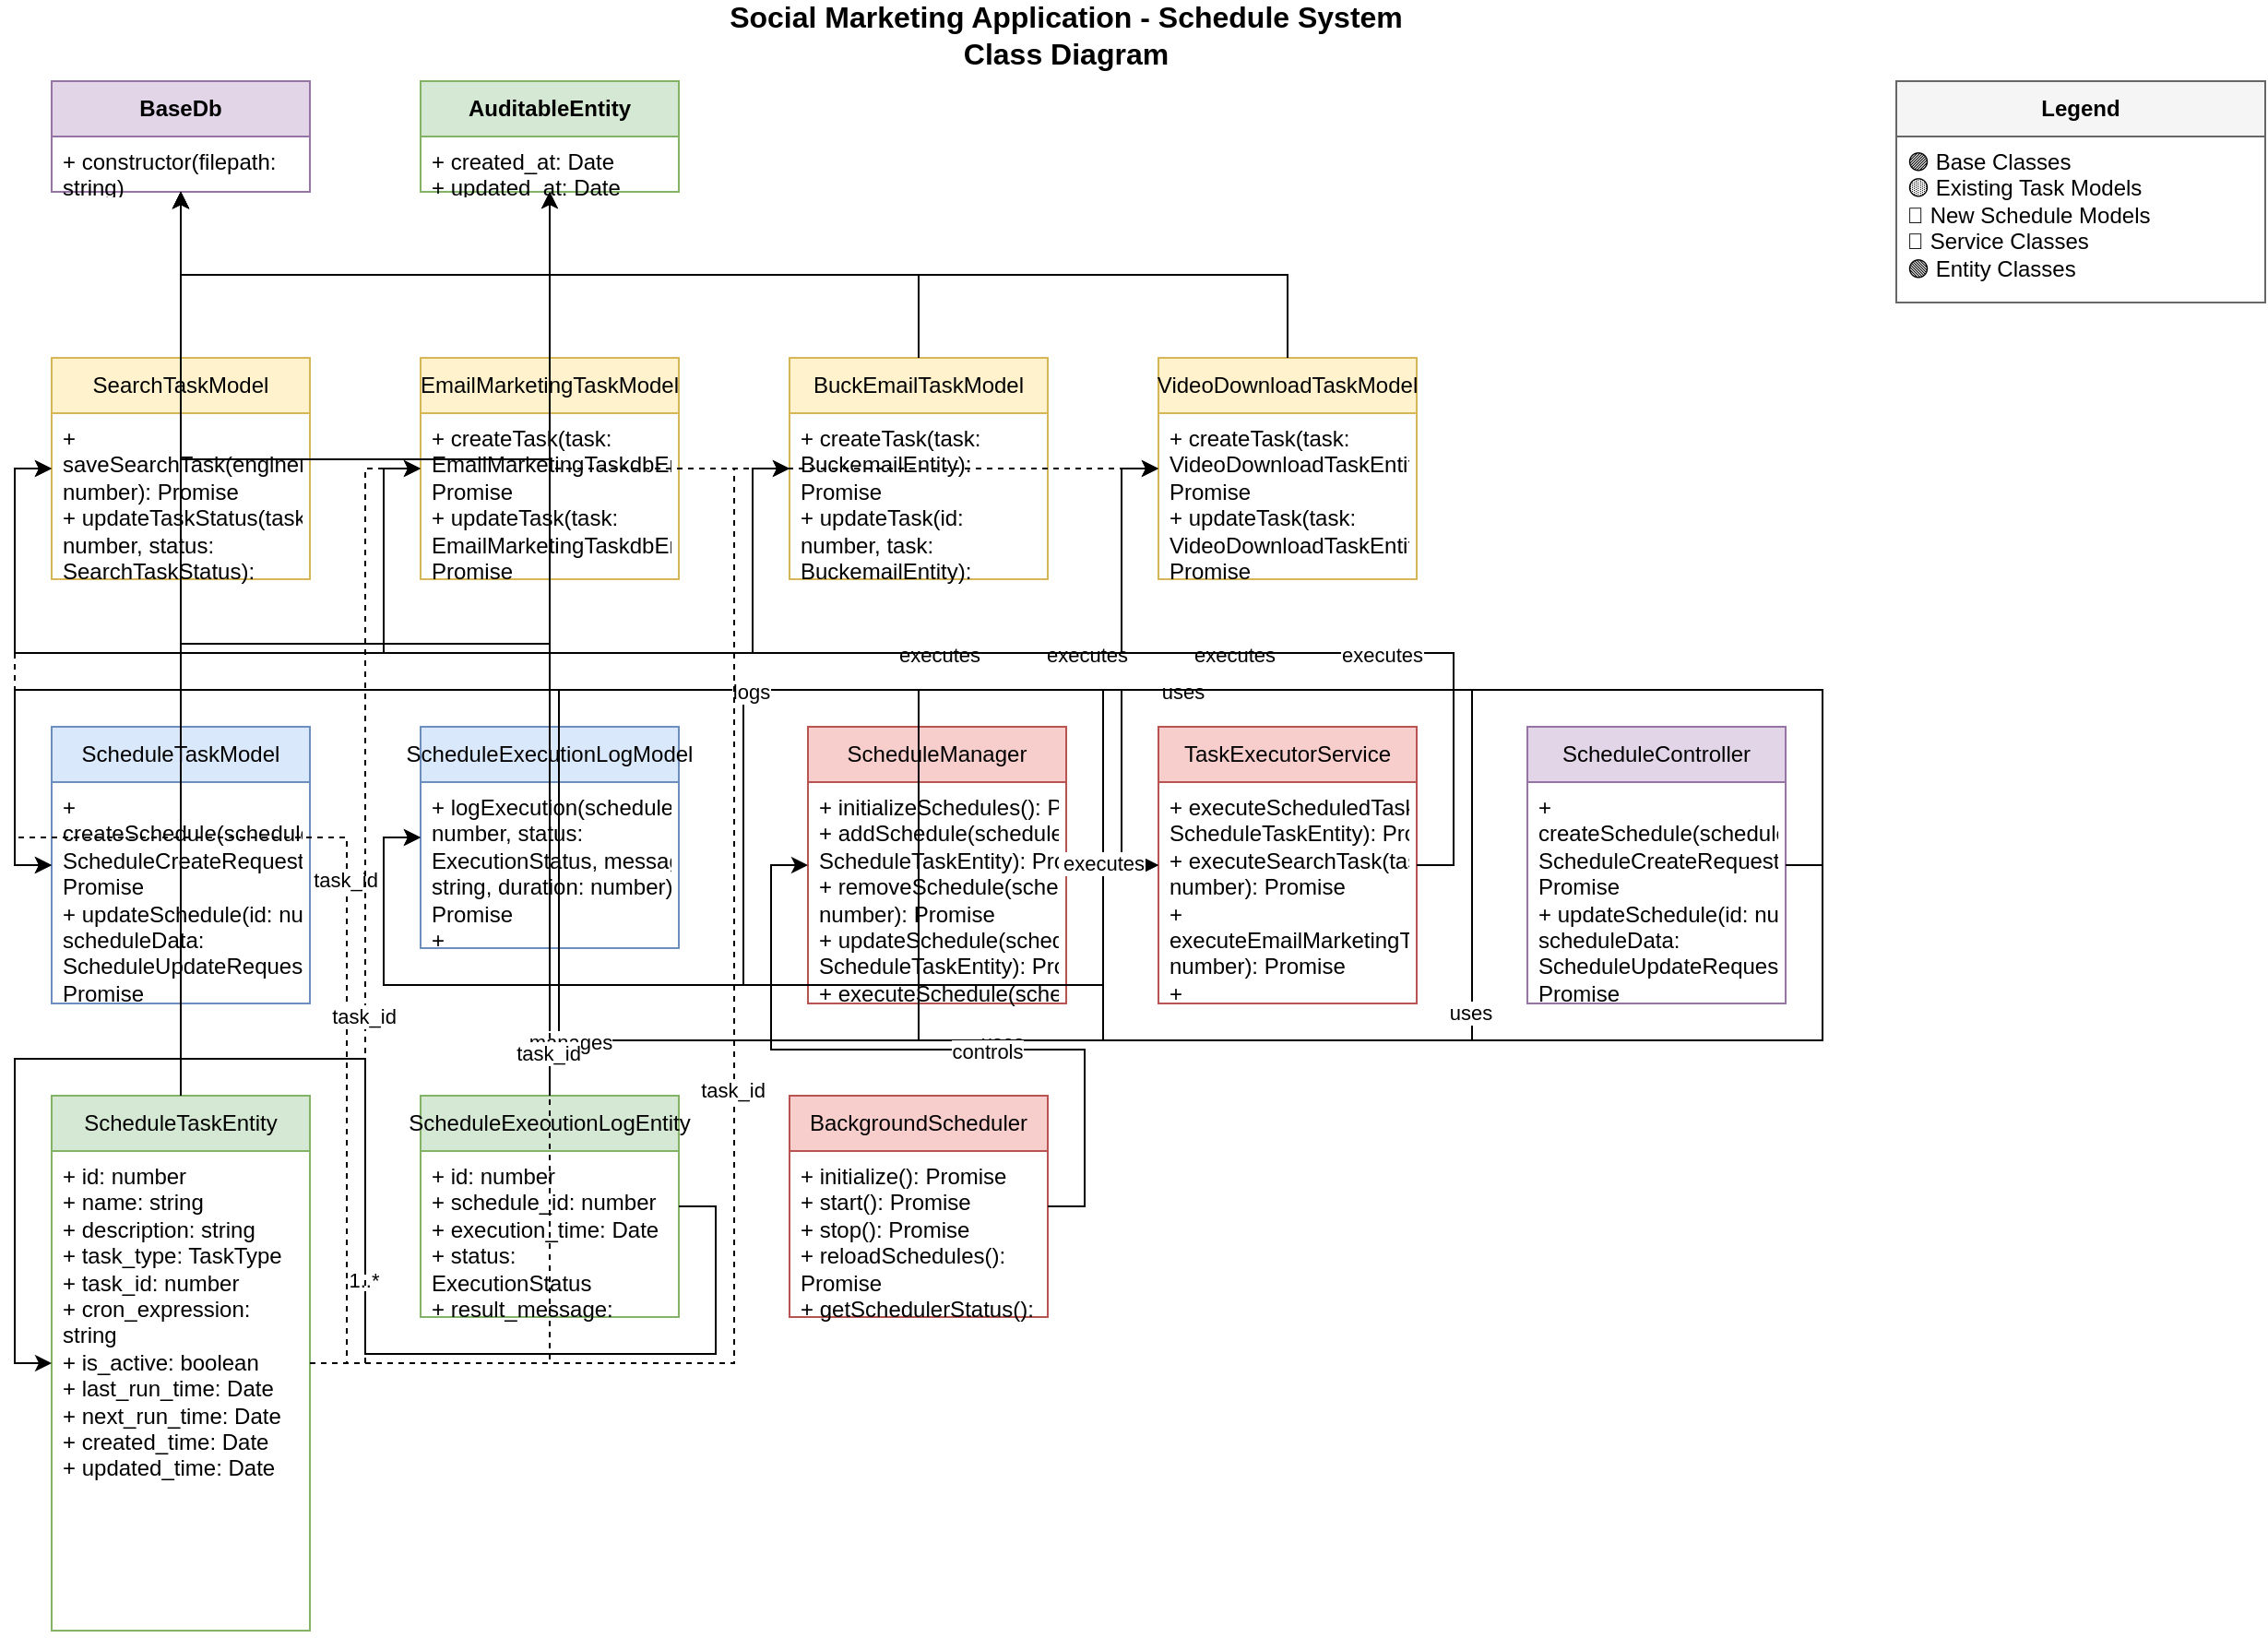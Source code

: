 <mxfile>
    <diagram id="scheduleClassDiagram" name="Schedule-Class-Diagram">
        <mxGraphModel dx="636" dy="911" grid="1" gridSize="10" guides="1" tooltips="1" connect="1" arrows="1" fold="1" page="1" pageScale="1" pageWidth="1600" pageHeight="1200" math="0" shadow="0">
            <root>
                <mxCell id="0"/>
                <mxCell id="1" parent="0"/>
                <mxCell id="baseDb" value="BaseDb" style="swimlane;fontStyle=1;childLayout=stackLayout;horizontal=1;startSize=30;horizontalStack=0;resizeParent=1;resizeParentMax=0;resizeLast=0;collapsible=1;marginBottom=0;whiteSpace=wrap;html=1;fillColor=#e1d5e7;strokeColor=#9673a6;" parent="1" vertex="1">
                    <mxGeometry x="50" y="50" width="140" height="60" as="geometry"/>
                </mxCell>
                <mxCell id="baseDbMethods" value="+ constructor(filepath: string)&#xa;+ log(message: string): void" style="text;strokeColor=none;fillColor=none;align=left;verticalAlign=top;spacingLeft=4;spacingRight=4;overflow=hidden;points=[[0,0.5],[1,0.5]];portConstraint=eastwest;rotatable=0;whiteSpace=wrap;html=1;" parent="baseDb" vertex="1">
                    <mxGeometry y="30" width="140" height="30" as="geometry"/>
                </mxCell>
                <mxCell id="auditableEntity" value="AuditableEntity" style="swimlane;fontStyle=1;childLayout=stackLayout;horizontal=1;startSize=30;horizontalStack=0;resizeParent=1;resizeParentMax=0;resizeLast=0;collapsible=1;marginBottom=0;whiteSpace=wrap;html=1;fillColor=#d5e8d4;strokeColor=#82b366;" parent="1" vertex="1">
                    <mxGeometry x="250" y="50" width="140" height="60" as="geometry"/>
                </mxCell>
                <mxCell id="auditableEntityFields" value="+ created_at: Date&#xa;+ updated_at: Date" style="text;strokeColor=none;fillColor=none;align=left;verticalAlign=top;spacingLeft=4;spacingRight=4;overflow=hidden;points=[[0,0.5],[1,0.5]];portConstraint=eastwest;rotatable=0;whiteSpace=wrap;html=1;" parent="auditableEntity" vertex="1">
                    <mxGeometry y="30" width="140" height="30" as="geometry"/>
                </mxCell>
                <mxCell id="searchTaskModel" value="SearchTaskModel" style="swimlane;fontStyle=0;childLayout=stackLayout;horizontal=1;startSize=30;horizontalStack=0;resizeParent=1;resizeParentMax=0;resizeLast=0;collapsible=1;marginBottom=0;whiteSpace=wrap;html=1;fillColor=#fff2cc;strokeColor=#d6b656;" parent="1" vertex="1">
                    <mxGeometry x="50" y="200" width="140" height="120" as="geometry"/>
                </mxCell>
                <mxCell id="searchTaskModelMethods" value="+ saveSearchTask(enginerId: number): Promise&lt;number&gt;&#xa;+ updateTaskStatus(taskId: number, status: SearchTaskStatus): Promise&lt;void&gt;&#xa;+ listTask(page: number, size: number, sort?: SortBy): Promise&lt;SearchtaskdbEntity[]&gt;&#xa;+ getTaskTotal(): Promise&lt;number&gt;&#xa;+ getTaskEntity(taskId: number): Promise&lt;SearchTaskEntity | null&gt;" style="text;strokeColor=none;fillColor=none;align=left;verticalAlign=top;spacingLeft=4;spacingRight=4;overflow=hidden;points=[[0,0.5],[1,0.5]];portConstraint=eastwest;rotatable=0;whiteSpace=wrap;html=1;" parent="searchTaskModel" vertex="1">
                    <mxGeometry y="30" width="140" height="90" as="geometry"/>
                </mxCell>
                <mxCell id="emailMarketingTaskModel" value="EmailMarketingTaskModel" style="swimlane;fontStyle=0;childLayout=stackLayout;horizontal=1;startSize=30;horizontalStack=0;resizeParent=1;resizeParentMax=0;resizeLast=0;collapsible=1;marginBottom=0;whiteSpace=wrap;html=1;fillColor=#fff2cc;strokeColor=#d6b656;" parent="1" vertex="1">
                    <mxGeometry x="250" y="200" width="140" height="120" as="geometry"/>
                </mxCell>
                <mxCell id="emailMarketingTaskModelMethods" value="+ createTask(task: EmailMarketingTaskdbEntity): Promise&lt;number&gt;&#xa;+ updateTask(task: EmailMarketingTaskdbEntity): Promise&lt;void&gt;&#xa;+ getTaskById(id: number): Promise&lt;EmailMarketingTaskEntity | null&gt;&#xa;+ listTasks(page: number, size: number): Promise&lt;EmailMarketingTaskEntity[]&gt;" style="text;strokeColor=none;fillColor=none;align=left;verticalAlign=top;spacingLeft=4;spacingRight=4;overflow=hidden;points=[[0,0.5],[1,0.5]];portConstraint=eastwest;rotatable=0;whiteSpace=wrap;html=1;" parent="emailMarketingTaskModel" vertex="1">
                    <mxGeometry y="30" width="140" height="90" as="geometry"/>
                </mxCell>
                <mxCell id="buckEmailTaskModel" value="BuckEmailTaskModel" style="swimlane;fontStyle=0;childLayout=stackLayout;horizontal=1;startSize=30;horizontalStack=0;resizeParent=1;resizeParentMax=0;resizeLast=0;collapsible=1;marginBottom=0;whiteSpace=wrap;html=1;fillColor=#fff2cc;strokeColor=#d6b656;" parent="1" vertex="1">
                    <mxGeometry x="450" y="200" width="140" height="120" as="geometry"/>
                </mxCell>
                <mxCell id="buckEmailTaskModelMethods" value="+ createTask(task: BuckemailEntity): Promise&lt;number&gt;&#xa;+ updateTask(id: number, task: BuckemailEntity): Promise&lt;void&gt;&#xa;+ getTaskById(id: number): Promise&lt;BuckemailTaskEntity | null&gt;&#xa;+ listTasks(page: number, size: number): Promise&lt;BuckemailTaskEntity[]&gt;" style="text;strokeColor=none;fillColor=none;align=left;verticalAlign=top;spacingLeft=4;spacingRight=4;overflow=hidden;points=[[0,0.5],[1,0.5]];portConstraint=eastwest;rotatable=0;whiteSpace=wrap;html=1;" parent="buckEmailTaskModel" vertex="1">
                    <mxGeometry y="30" width="140" height="90" as="geometry"/>
                </mxCell>
                <mxCell id="videoDownloadTaskModel" value="VideoDownloadTaskModel" style="swimlane;fontStyle=0;childLayout=stackLayout;horizontal=1;startSize=30;horizontalStack=0;resizeParent=1;resizeParentMax=0;resizeLast=0;collapsible=1;marginBottom=0;whiteSpace=wrap;html=1;fillColor=#fff2cc;strokeColor=#d6b656;" parent="1" vertex="1">
                    <mxGeometry x="650" y="200" width="140" height="120" as="geometry"/>
                </mxCell>
                <mxCell id="videoDownloadTaskModelMethods" value="+ createTask(task: VideoDownloadTaskEntity): Promise&lt;number&gt;&#xa;+ updateTask(task: VideoDownloadTaskEntity): Promise&lt;void&gt;&#xa;+ getTaskById(id: number): Promise&lt;VideoDownloadTaskEntity | null&gt;&#xa;+ listTasks(page: number, size: number): Promise&lt;VideoDownloadTaskEntity[]&gt;" style="text;strokeColor=none;fillColor=none;align=left;verticalAlign=top;spacingLeft=4;spacingRight=4;overflow=hidden;points=[[0,0.5],[1,0.5]];portConstraint=eastwest;rotatable=0;whiteSpace=wrap;html=1;" parent="videoDownloadTaskModel" vertex="1">
                    <mxGeometry y="30" width="140" height="90" as="geometry"/>
                </mxCell>
                <mxCell id="scheduleTaskModel" value="ScheduleTaskModel" style="swimlane;fontStyle=0;childLayout=stackLayout;horizontal=1;startSize=30;horizontalStack=0;resizeParent=1;resizeParentMax=0;resizeLast=0;collapsible=1;marginBottom=0;whiteSpace=wrap;html=1;fillColor=#dae8fc;strokeColor=#6c8ebf;" parent="1" vertex="1">
                    <mxGeometry x="50" y="400" width="140" height="150" as="geometry"/>
                </mxCell>
                <mxCell id="scheduleTaskModelMethods" value="+ createSchedule(scheduleData: ScheduleCreateRequest): Promise&lt;number&gt;&#xa;+ updateSchedule(id: number, scheduleData: ScheduleUpdateRequest): Promise&lt;void&gt;&#xa;+ deleteSchedule(id: number): Promise&lt;void&gt;&#xa;+ getScheduleById(id: number): Promise&lt;ScheduleTaskEntity | null&gt;&#xa;+ listSchedules(page: number, size: number, sort?: SortBy): Promise&lt;ScheduleTaskEntity[]&gt;&#xa;+ getActiveSchedules(): Promise&lt;ScheduleTaskEntity[]&gt;&#xa;+ updateNextRunTime(id: number, nextRunTime: Date): Promise&lt;void&gt;&#xa;+ updateLastRunTime(id: number, lastRunTime: Date): Promise&lt;void&gt;" style="text;strokeColor=none;fillColor=none;align=left;verticalAlign=top;spacingLeft=4;spacingRight=4;overflow=hidden;points=[[0,0.5],[1,0.5]];portConstraint=eastwest;rotatable=0;whiteSpace=wrap;html=1;" parent="scheduleTaskModel" vertex="1">
                    <mxGeometry y="30" width="140" height="120" as="geometry"/>
                </mxCell>
                <mxCell id="scheduleExecutionLogModel" value="ScheduleExecutionLogModel" style="swimlane;fontStyle=0;childLayout=stackLayout;horizontal=1;startSize=30;horizontalStack=0;resizeParent=1;resizeParentMax=0;resizeLast=0;collapsible=1;marginBottom=0;whiteSpace=wrap;html=1;fillColor=#dae8fc;strokeColor=#6c8ebf;" parent="1" vertex="1">
                    <mxGeometry x="250" y="400" width="140" height="120" as="geometry"/>
                </mxCell>
                <mxCell id="scheduleExecutionLogModelMethods" value="+ logExecution(scheduleId: number, status: ExecutionStatus, message: string, duration: number): Promise&lt;number&gt;&#xa;+ getExecutionHistory(scheduleId: number, page: number, size: number): Promise&lt;ScheduleExecutionLogEntity[]&gt;&#xa;+ getRecentExecutions(limit: number): Promise&lt;ScheduleExecutionLogEntity[]&gt;" style="text;strokeColor=none;fillColor=none;align=left;verticalAlign=top;spacingLeft=4;spacingRight=4;overflow=hidden;points=[[0,0.5],[1,0.5]];portConstraint=eastwest;rotatable=0;whiteSpace=wrap;html=1;" parent="scheduleExecutionLogModel" vertex="1">
                    <mxGeometry y="30" width="140" height="90" as="geometry"/>
                </mxCell>
                <mxCell id="scheduleManager" value="ScheduleManager" style="swimlane;fontStyle=0;childLayout=stackLayout;horizontal=1;startSize=30;horizontalStack=0;resizeParent=1;resizeParentMax=0;resizeLast=0;collapsible=1;marginBottom=0;whiteSpace=wrap;html=1;fillColor=#f8cecc;strokeColor=#b85450;" parent="1" vertex="1">
                    <mxGeometry x="460" y="400" width="140" height="150" as="geometry"/>
                </mxCell>
                <mxCell id="scheduleManagerMethods" value="+ initializeSchedules(): Promise&lt;void&gt;&#xa;+ addSchedule(schedule: ScheduleTaskEntity): Promise&lt;void&gt;&#xa;+ removeSchedule(scheduleId: number): Promise&lt;void&gt;&#xa;+ updateSchedule(schedule: ScheduleTaskEntity): Promise&lt;void&gt;&#xa;+ executeSchedule(scheduleId: number): Promise&lt;void&gt;&#xa;+ validateCronExpression(expression: string): boolean&#xa;+ calculateNextRunTime(cronExpression: string): Date" style="text;strokeColor=none;fillColor=none;align=left;verticalAlign=top;spacingLeft=4;spacingRight=4;overflow=hidden;points=[[0,0.5],[1,0.5]];portConstraint=eastwest;rotatable=0;whiteSpace=wrap;html=1;" parent="scheduleManager" vertex="1">
                    <mxGeometry y="30" width="140" height="120" as="geometry"/>
                </mxCell>
                <mxCell id="taskExecutorService" value="TaskExecutorService" style="swimlane;fontStyle=0;childLayout=stackLayout;horizontal=1;startSize=30;horizontalStack=0;resizeParent=1;resizeParentMax=0;resizeLast=0;collapsible=1;marginBottom=0;whiteSpace=wrap;html=1;fillColor=#f8cecc;strokeColor=#b85450;" parent="1" vertex="1">
                    <mxGeometry x="650" y="400" width="140" height="150" as="geometry"/>
                </mxCell>
                <mxCell id="taskExecutorServiceMethods" value="+ executeScheduledTask(schedule: ScheduleTaskEntity): Promise&lt;number&gt;&#xa;+ executeSearchTask(taskId: number): Promise&lt;number&gt;&#xa;+ executeEmailMarketingTask(taskId: number): Promise&lt;number&gt;&#xa;+ executeVideoDownloadTask(taskId: number): Promise&lt;number&gt;&#xa;+ executeSocialTask(taskId: number): Promise&lt;number&gt;&#xa;+ getTaskStatus(taskId: number, taskType: TaskType): Promise&lt;TaskStatus&gt;&#xa;+ cancelTask(taskId: number, taskType: TaskType): Promise&lt;void&gt;" style="text;strokeColor=none;fillColor=none;align=left;verticalAlign=top;spacingLeft=4;spacingRight=4;overflow=hidden;points=[[0,0.5],[1,0.5]];portConstraint=eastwest;rotatable=0;whiteSpace=wrap;html=1;" parent="taskExecutorService" vertex="1">
                    <mxGeometry y="30" width="140" height="120" as="geometry"/>
                </mxCell>
                <mxCell id="scheduleController" value="ScheduleController" style="swimlane;fontStyle=0;childLayout=stackLayout;horizontal=1;startSize=30;horizontalStack=0;resizeParent=1;resizeParentMax=0;resizeLast=0;collapsible=1;marginBottom=0;whiteSpace=wrap;html=1;fillColor=#e1d5e7;strokeColor=#9673a6;" parent="1" vertex="1">
                    <mxGeometry x="850" y="400" width="140" height="150" as="geometry"/>
                </mxCell>
                <mxCell id="scheduleControllerMethods" value="+ createSchedule(scheduleData: ScheduleCreateRequest): Promise&lt;number&gt;&#xa;+ updateSchedule(id: number, scheduleData: ScheduleUpdateRequest): Promise&lt;void&gt;&#xa;+ deleteSchedule(id: number): Promise&lt;void&gt;&#xa;+ enableSchedule(id: number): Promise&lt;void&gt;&#xa;+ disableSchedule(id: number): Promise&lt;void&gt;&#xa;+ runScheduleNow(id: number): Promise&lt;void&gt;&#xa;+ getScheduleList(page: number, size: number, sort?: SortBy): Promise&lt;ScheduleListResponse&gt;&#xa;+ getExecutionHistory(scheduleId: number, page: number, size: number): Promise&lt;ExecutionHistoryResponse&gt;" style="text;strokeColor=none;fillColor=none;align=left;verticalAlign=top;spacingLeft=4;spacingRight=4;overflow=hidden;points=[[0,0.5],[1,0.5]];portConstraint=eastwest;rotatable=0;whiteSpace=wrap;html=1;" parent="scheduleController" vertex="1">
                    <mxGeometry y="30" width="140" height="120" as="geometry"/>
                </mxCell>
                <mxCell id="scheduleTaskEntity" value="ScheduleTaskEntity" style="swimlane;fontStyle=0;childLayout=stackLayout;horizontal=1;startSize=30;horizontalStack=0;resizeParent=1;resizeParentMax=0;resizeLast=0;collapsible=1;marginBottom=0;whiteSpace=wrap;html=1;fillColor=#d5e8d4;strokeColor=#82b366;" parent="1" vertex="1">
                    <mxGeometry x="50" y="600" width="140" height="290" as="geometry"/>
                </mxCell>
                <mxCell id="scheduleTaskEntityFields" value="+ id: number&#xa;+ name: string&#xa;+ description: string&#xa;+ task_type: TaskType&#xa;+ task_id: number&#xa;+ cron_expression: string&#xa;+ is_active: boolean&#xa;+ last_run_time: Date&#xa;+ next_run_time: Date&#xa;+ created_time: Date&#xa;+ updated_time: Date" style="text;strokeColor=none;fillColor=none;align=left;verticalAlign=top;spacingLeft=4;spacingRight=4;overflow=hidden;points=[[0,0.5],[1,0.5]];portConstraint=eastwest;rotatable=0;whiteSpace=wrap;html=1;" parent="scheduleTaskEntity" vertex="1">
                    <mxGeometry y="30" width="140" height="260" as="geometry"/>
                </mxCell>
                <mxCell id="scheduleExecutionLogEntity" value="ScheduleExecutionLogEntity" style="swimlane;fontStyle=0;childLayout=stackLayout;horizontal=1;startSize=30;horizontalStack=0;resizeParent=1;resizeParentMax=0;resizeLast=0;collapsible=1;marginBottom=0;whiteSpace=wrap;html=1;fillColor=#d5e8d4;strokeColor=#82b366;" parent="1" vertex="1">
                    <mxGeometry x="250" y="600" width="140" height="120" as="geometry"/>
                </mxCell>
                <mxCell id="scheduleExecutionLogEntityFields" value="+ id: number&#xa;+ schedule_id: number&#xa;+ execution_time: Date&#xa;+ status: ExecutionStatus&#xa;+ result_message: string&#xa;+ execution_duration: number&#xa;+ task_output_id: number&#xa;+ created_time: Date" style="text;strokeColor=none;fillColor=none;align=left;verticalAlign=top;spacingLeft=4;spacingRight=4;overflow=hidden;points=[[0,0.5],[1,0.5]];portConstraint=eastwest;rotatable=0;whiteSpace=wrap;html=1;" parent="scheduleExecutionLogEntity" vertex="1">
                    <mxGeometry y="30" width="140" height="90" as="geometry"/>
                </mxCell>
                <mxCell id="backgroundScheduler" value="BackgroundScheduler" style="swimlane;fontStyle=0;childLayout=stackLayout;horizontal=1;startSize=30;horizontalStack=0;resizeParent=1;resizeParentMax=0;resizeLast=0;collapsible=1;marginBottom=0;whiteSpace=wrap;html=1;fillColor=#f8cecc;strokeColor=#b85450;" parent="1" vertex="1">
                    <mxGeometry x="450" y="600" width="140" height="120" as="geometry"/>
                </mxCell>
                <mxCell id="backgroundSchedulerMethods" value="+ initialize(): Promise&lt;void&gt;&#xa;+ start(): Promise&lt;void&gt;&#xa;+ stop(): Promise&lt;void&gt;&#xa;+ reloadSchedules(): Promise&lt;void&gt;&#xa;+ getSchedulerStatus(): SchedulerStatus&#xa;+ handleAppShutdown(): Promise&lt;void&gt;" style="text;strokeColor=none;fillColor=none;align=left;verticalAlign=top;spacingLeft=4;spacingRight=4;overflow=hidden;points=[[0,0.5],[1,0.5]];portConstraint=eastwest;rotatable=0;whiteSpace=wrap;html=1;" parent="backgroundScheduler" vertex="1">
                    <mxGeometry y="30" width="140" height="90" as="geometry"/>
                </mxCell>
                <mxCell id="inheritance1" style="edgeStyle=orthogonalEdgeStyle;rounded=0;orthogonalLoop=1;jettySize=auto;html=1;exitX=0.5;exitY=0;exitDx=0;exitDy=0;entryX=0.5;entryY=1;entryDx=0;entryDy=0;" parent="1" source="searchTaskModel" target="baseDb" edge="1">
                    <mxGeometry relative="1" as="geometry"/>
                </mxCell>
                <mxCell id="inheritance2" style="edgeStyle=orthogonalEdgeStyle;rounded=0;orthogonalLoop=1;jettySize=auto;html=1;exitX=0.5;exitY=0;exitDx=0;exitDy=0;entryX=0.5;entryY=1;entryDx=0;entryDy=0;" parent="1" source="emailMarketingTaskModel" target="baseDb" edge="1">
                    <mxGeometry relative="1" as="geometry"/>
                </mxCell>
                <mxCell id="inheritance3" style="edgeStyle=orthogonalEdgeStyle;rounded=0;orthogonalLoop=1;jettySize=auto;html=1;exitX=0.5;exitY=0;exitDx=0;exitDy=0;entryX=0.5;entryY=1;entryDx=0;entryDy=0;" parent="1" source="buckEmailTaskModel" target="baseDb" edge="1">
                    <mxGeometry relative="1" as="geometry"/>
                </mxCell>
                <mxCell id="inheritance4" style="edgeStyle=orthogonalEdgeStyle;rounded=0;orthogonalLoop=1;jettySize=auto;html=1;exitX=0.5;exitY=0;exitDx=0;exitDy=0;entryX=0.5;entryY=1;entryDx=0;entryDy=0;" parent="1" source="videoDownloadTaskModel" target="baseDb" edge="1">
                    <mxGeometry relative="1" as="geometry"/>
                </mxCell>
                <mxCell id="inheritance5" style="edgeStyle=orthogonalEdgeStyle;rounded=0;orthogonalLoop=1;jettySize=auto;html=1;exitX=0.5;exitY=0;exitDx=0;exitDy=0;entryX=0.5;entryY=1;entryDx=0;entryDy=0;" parent="1" source="scheduleTaskModel" target="baseDb" edge="1">
                    <mxGeometry relative="1" as="geometry"/>
                </mxCell>
                <mxCell id="inheritance6" style="edgeStyle=orthogonalEdgeStyle;rounded=0;orthogonalLoop=1;jettySize=auto;html=1;exitX=0.5;exitY=0;exitDx=0;exitDy=0;entryX=0.5;entryY=1;entryDx=0;entryDy=0;" parent="1" source="scheduleExecutionLogModel" target="baseDb" edge="1">
                    <mxGeometry relative="1" as="geometry"/>
                </mxCell>
                <mxCell id="inheritance7" style="edgeStyle=orthogonalEdgeStyle;rounded=0;orthogonalLoop=1;jettySize=auto;html=1;exitX=0.5;exitY=0;exitDx=0;exitDy=0;entryX=0.5;entryY=1;entryDx=0;entryDy=0;" parent="1" source="scheduleTaskEntity" target="auditableEntity" edge="1">
                    <mxGeometry relative="1" as="geometry"/>
                </mxCell>
                <mxCell id="inheritance8" style="edgeStyle=orthogonalEdgeStyle;rounded=0;orthogonalLoop=1;jettySize=auto;html=1;exitX=0.5;exitY=0;exitDx=0;exitDy=0;entryX=0.5;entryY=1;entryDx=0;entryDy=0;" parent="1" source="scheduleExecutionLogEntity" target="auditableEntity" edge="1">
                    <mxGeometry relative="1" as="geometry"/>
                </mxCell>
                <mxCell id="association1" style="edgeStyle=orthogonalEdgeStyle;rounded=0;orthogonalLoop=1;jettySize=auto;html=1;exitX=1;exitY=0.5;exitDx=0;exitDy=0;entryX=0;entryY=0.5;entryDx=0;entryDy=0;" parent="1" source="scheduleController" target="scheduleTaskModel" edge="1">
                    <mxGeometry relative="1" as="geometry"/>
                </mxCell>
                <mxCell id="association1Label" value="uses" style="edgeLabel;html=1;align=center;verticalAlign=middle;resizable=0;points=[];" parent="association1" vertex="1" connectable="0">
                    <mxGeometry x="-0.2" y="1" relative="1" as="geometry">
                        <mxPoint as="offset"/>
                    </mxGeometry>
                </mxCell>
                <mxCell id="association2" style="edgeStyle=orthogonalEdgeStyle;rounded=0;orthogonalLoop=1;jettySize=auto;html=1;exitX=1;exitY=0.5;exitDx=0;exitDy=0;entryX=0;entryY=0.5;entryDx=0;entryDy=0;" parent="1" source="scheduleController" target="scheduleExecutionLogModel" edge="1">
                    <mxGeometry relative="1" as="geometry"/>
                </mxCell>
                <mxCell id="association2Label" value="uses" style="edgeLabel;html=1;align=center;verticalAlign=middle;resizable=0;points=[];" parent="association2" vertex="1" connectable="0">
                    <mxGeometry x="-0.2" y="1" relative="1" as="geometry">
                        <mxPoint as="offset"/>
                    </mxGeometry>
                </mxCell>
                <mxCell id="association3" style="edgeStyle=orthogonalEdgeStyle;rounded=0;orthogonalLoop=1;jettySize=auto;html=1;exitX=1;exitY=0.5;exitDx=0;exitDy=0;entryX=0;entryY=0.5;entryDx=0;entryDy=0;" parent="1" source="scheduleController" target="taskExecutorService" edge="1">
                    <mxGeometry relative="1" as="geometry"/>
                </mxCell>
                <mxCell id="association3Label" value="uses" style="edgeLabel;html=1;align=center;verticalAlign=middle;resizable=0;points=[];" parent="association3" vertex="1" connectable="0">
                    <mxGeometry x="-0.2" y="1" relative="1" as="geometry">
                        <mxPoint as="offset"/>
                    </mxGeometry>
                </mxCell>
                <mxCell id="association4" style="edgeStyle=orthogonalEdgeStyle;rounded=0;orthogonalLoop=1;jettySize=auto;html=1;exitX=1;exitY=0.5;exitDx=0;exitDy=0;entryX=0;entryY=0.5;entryDx=0;entryDy=0;" parent="1" source="scheduleManager" target="scheduleTaskModel" edge="1">
                    <mxGeometry relative="1" as="geometry"/>
                </mxCell>
                <mxCell id="association4Label" value="manages" style="edgeLabel;html=1;align=center;verticalAlign=middle;resizable=0;points=[];" parent="association4" vertex="1" connectable="0">
                    <mxGeometry x="-0.2" y="1" relative="1" as="geometry">
                        <mxPoint as="offset"/>
                    </mxGeometry>
                </mxCell>
                <mxCell id="association5" style="edgeStyle=orthogonalEdgeStyle;rounded=0;orthogonalLoop=1;jettySize=auto;html=1;exitX=1;exitY=0.5;exitDx=0;exitDy=0;entryX=0;entryY=0.5;entryDx=0;entryDy=0;" parent="1" source="scheduleManager" target="scheduleExecutionLogModel" edge="1">
                    <mxGeometry relative="1" as="geometry"/>
                </mxCell>
                <mxCell id="association5Label" value="logs" style="edgeLabel;html=1;align=center;verticalAlign=middle;resizable=0;points=[];" parent="association5" vertex="1" connectable="0">
                    <mxGeometry x="-0.2" y="1" relative="1" as="geometry">
                        <mxPoint as="offset"/>
                    </mxGeometry>
                </mxCell>
                <mxCell id="association6" style="edgeStyle=orthogonalEdgeStyle;rounded=0;orthogonalLoop=1;jettySize=auto;html=1;exitX=1;exitY=0.5;exitDx=0;exitDy=0;entryX=0;entryY=0.5;entryDx=0;entryDy=0;" parent="1" source="scheduleManager" target="taskExecutorService" edge="1">
                    <mxGeometry relative="1" as="geometry"/>
                </mxCell>
                <mxCell id="association6Label" value="executes" style="edgeLabel;html=1;align=center;verticalAlign=middle;resizable=0;points=[];" parent="association6" vertex="1" connectable="0">
                    <mxGeometry x="-0.2" y="1" relative="1" as="geometry">
                        <mxPoint as="offset"/>
                    </mxGeometry>
                </mxCell>
                <mxCell id="association7" style="edgeStyle=orthogonalEdgeStyle;rounded=0;orthogonalLoop=1;jettySize=auto;html=1;exitX=1;exitY=0.5;exitDx=0;exitDy=0;entryX=0;entryY=0.5;entryDx=0;entryDy=0;" parent="1" source="backgroundScheduler" target="scheduleManager" edge="1">
                    <mxGeometry relative="1" as="geometry"/>
                </mxCell>
                <mxCell id="association7Label" value="controls" style="edgeLabel;html=1;align=center;verticalAlign=middle;resizable=0;points=[];" parent="association7" vertex="1" connectable="0">
                    <mxGeometry x="-0.2" y="1" relative="1" as="geometry">
                        <mxPoint as="offset"/>
                    </mxGeometry>
                </mxCell>
                <mxCell id="association8" style="edgeStyle=orthogonalEdgeStyle;rounded=0;orthogonalLoop=1;jettySize=auto;html=1;exitX=1;exitY=0.5;exitDx=0;exitDy=0;entryX=0;entryY=0.5;entryDx=0;entryDy=0;" parent="1" source="taskExecutorService" target="searchTaskModel" edge="1">
                    <mxGeometry relative="1" as="geometry"/>
                </mxCell>
                <mxCell id="association8Label" value="executes" style="edgeLabel;html=1;align=center;verticalAlign=middle;resizable=0;points=[];" parent="association8" vertex="1" connectable="0">
                    <mxGeometry x="-0.2" y="1" relative="1" as="geometry">
                        <mxPoint as="offset"/>
                    </mxGeometry>
                </mxCell>
                <mxCell id="association9" style="edgeStyle=orthogonalEdgeStyle;rounded=0;orthogonalLoop=1;jettySize=auto;html=1;exitX=1;exitY=0.5;exitDx=0;exitDy=0;entryX=0;entryY=0.5;entryDx=0;entryDy=0;" parent="1" source="taskExecutorService" target="emailMarketingTaskModel" edge="1">
                    <mxGeometry relative="1" as="geometry"/>
                </mxCell>
                <mxCell id="association9Label" value="executes" style="edgeLabel;html=1;align=center;verticalAlign=middle;resizable=0;points=[];" parent="association9" vertex="1" connectable="0">
                    <mxGeometry x="-0.2" y="1" relative="1" as="geometry">
                        <mxPoint as="offset"/>
                    </mxGeometry>
                </mxCell>
                <mxCell id="association10" style="edgeStyle=orthogonalEdgeStyle;rounded=0;orthogonalLoop=1;jettySize=auto;html=1;exitX=1;exitY=0.5;exitDx=0;exitDy=0;entryX=0;entryY=0.5;entryDx=0;entryDy=0;" parent="1" source="taskExecutorService" target="buckEmailTaskModel" edge="1">
                    <mxGeometry relative="1" as="geometry"/>
                </mxCell>
                <mxCell id="association10Label" value="executes" style="edgeLabel;html=1;align=center;verticalAlign=middle;resizable=0;points=[];" parent="association10" vertex="1" connectable="0">
                    <mxGeometry x="-0.2" y="1" relative="1" as="geometry">
                        <mxPoint as="offset"/>
                    </mxGeometry>
                </mxCell>
                <mxCell id="association11" style="edgeStyle=orthogonalEdgeStyle;rounded=0;orthogonalLoop=1;jettySize=auto;html=1;exitX=1;exitY=0.5;exitDx=0;exitDy=0;entryX=0;entryY=0.5;entryDx=0;entryDy=0;" parent="1" source="taskExecutorService" target="videoDownloadTaskModel" edge="1">
                    <mxGeometry relative="1" as="geometry"/>
                </mxCell>
                <mxCell id="association11Label" value="executes" style="edgeLabel;html=1;align=center;verticalAlign=middle;resizable=0;points=[];" parent="association11" vertex="1" connectable="0">
                    <mxGeometry x="-0.2" y="1" relative="1" as="geometry">
                        <mxPoint as="offset"/>
                    </mxGeometry>
                </mxCell>
                <mxCell id="entityRelation1" style="edgeStyle=orthogonalEdgeStyle;rounded=0;orthogonalLoop=1;jettySize=auto;html=1;exitX=1;exitY=0.5;exitDx=0;exitDy=0;entryX=0;entryY=0.5;entryDx=0;entryDy=0;" parent="1" source="scheduleExecutionLogEntity" target="scheduleTaskEntity" edge="1">
                    <mxGeometry relative="1" as="geometry"/>
                </mxCell>
                <mxCell id="entityRelation1Label" value="1..*" style="edgeLabel;html=1;align=center;verticalAlign=middle;resizable=0;points=[];" parent="entityRelation1" vertex="1" connectable="0">
                    <mxGeometry x="-0.2" y="1" relative="1" as="geometry">
                        <mxPoint as="offset"/>
                    </mxGeometry>
                </mxCell>
                <mxCell id="fkRelation1" style="edgeStyle=orthogonalEdgeStyle;rounded=0;orthogonalLoop=1;jettySize=auto;html=1;exitX=1;exitY=0.5;exitDx=0;exitDy=0;entryX=0;entryY=0.5;entryDx=0;entryDy=0;dashed=1;" edge="1" parent="1" source="scheduleTaskEntity" target="searchTaskModel">
                    <mxGeometry relative="1" as="geometry"/>
                </mxCell>
                <mxCell id="fkRelation1Label" value="task_id" style="edgeLabel;html=1;align=center;verticalAlign=middle;resizable=0;points=[];" connectable="0" vertex="1" parent="fkRelation1">
                    <mxGeometry x="-0.2" y="1" relative="1" as="geometry">
                        <mxPoint as="offset"/>
                    </mxGeometry>
                </mxCell>
                <mxCell id="fkRelation2" style="edgeStyle=orthogonalEdgeStyle;rounded=0;orthogonalLoop=1;jettySize=auto;html=1;exitX=1;exitY=0.5;exitDx=0;exitDy=0;entryX=0;entryY=0.5;entryDx=0;entryDy=0;dashed=1;" edge="1" parent="1" source="scheduleTaskEntity" target="emailMarketingTaskModel">
                    <mxGeometry relative="1" as="geometry"/>
                </mxCell>
                <mxCell id="fkRelation2Label" value="task_id" style="edgeLabel;html=1;align=center;verticalAlign=middle;resizable=0;points=[];" connectable="0" vertex="1" parent="fkRelation2">
                    <mxGeometry x="-0.2" y="1" relative="1" as="geometry">
                        <mxPoint as="offset"/>
                    </mxGeometry>
                </mxCell>
                <mxCell id="fkRelation3" style="edgeStyle=orthogonalEdgeStyle;rounded=0;orthogonalLoop=1;jettySize=auto;html=1;exitX=1;exitY=0.5;exitDx=0;exitDy=0;entryX=0;entryY=0.5;entryDx=0;entryDy=0;dashed=1;" edge="1" parent="1" source="scheduleTaskEntity" target="buckEmailTaskModel">
                    <mxGeometry relative="1" as="geometry"/>
                </mxCell>
                <mxCell id="fkRelation3Label" value="task_id" style="edgeLabel;html=1;align=center;verticalAlign=middle;resizable=0;points=[];" connectable="0" vertex="1" parent="fkRelation3">
                    <mxGeometry x="-0.2" y="1" relative="1" as="geometry">
                        <mxPoint as="offset"/>
                    </mxGeometry>
                </mxCell>
                <mxCell id="fkRelation4" style="edgeStyle=orthogonalEdgeStyle;rounded=0;orthogonalLoop=1;jettySize=auto;html=1;exitX=1;exitY=0.5;exitDx=0;exitDy=0;entryX=0;entryY=0.5;entryDx=0;entryDy=0;dashed=1;" edge="1" parent="1" source="scheduleTaskEntity" target="videoDownloadTaskModel">
                    <mxGeometry relative="1" as="geometry"/>
                </mxCell>
                <mxCell id="fkRelation4Label" value="task_id" style="edgeLabel;html=1;align=center;verticalAlign=middle;resizable=0;points=[];" connectable="0" vertex="1" parent="fkRelation4">
                    <mxGeometry x="-0.2" y="1" relative="1" as="geometry">
                        <mxPoint as="offset"/>
                    </mxGeometry>
                </mxCell>
                <mxCell id="legend" value="Legend" style="swimlane;fontStyle=1;childLayout=stackLayout;horizontal=1;startSize=30;horizontalStack=0;resizeParent=1;resizeParentMax=0;resizeLast=0;collapsible=1;marginBottom=0;whiteSpace=wrap;html=1;fillColor=#f5f5f5;strokeColor=#666666;" vertex="1" parent="1">
                    <mxGeometry x="1050" y="50" width="200" height="120" as="geometry"/>
                </mxCell>
                <mxCell id="legendContent" value="🟣 Base Classes&#xa;🟡 Existing Task Models&#xa;🔵 New Schedule Models&#xa;🔴 Service Classes&#xa;🟢 Entity Classes&#xa;&#xa;--- = Inheritance&#xa;→ = Association&#xa;--- = Foreign Key&#xa;1..* = One-to-Many" style="text;strokeColor=none;fillColor=none;align=left;verticalAlign=top;spacingLeft=4;spacingRight=4;overflow=hidden;points=[[0,0.5],[1,0.5]];portConstraint=eastwest;rotatable=0;whiteSpace=wrap;html=1;" vertex="1" parent="legend">
                    <mxGeometry y="30" width="200" height="90" as="geometry"/>
                </mxCell>
                <mxCell id="title" value="Social Marketing Application - Schedule System Class Diagram" style="text;html=1;strokeColor=none;fillColor=none;align=center;verticalAlign=middle;whiteSpace=wrap;rounded=0;fontSize=16;fontStyle=1;" vertex="1" parent="1">
                    <mxGeometry x="400" y="10" width="400" height="30" as="geometry"/>
                </mxCell>
            </root>
        </mxGraphModel>
    </diagram>
</mxfile>